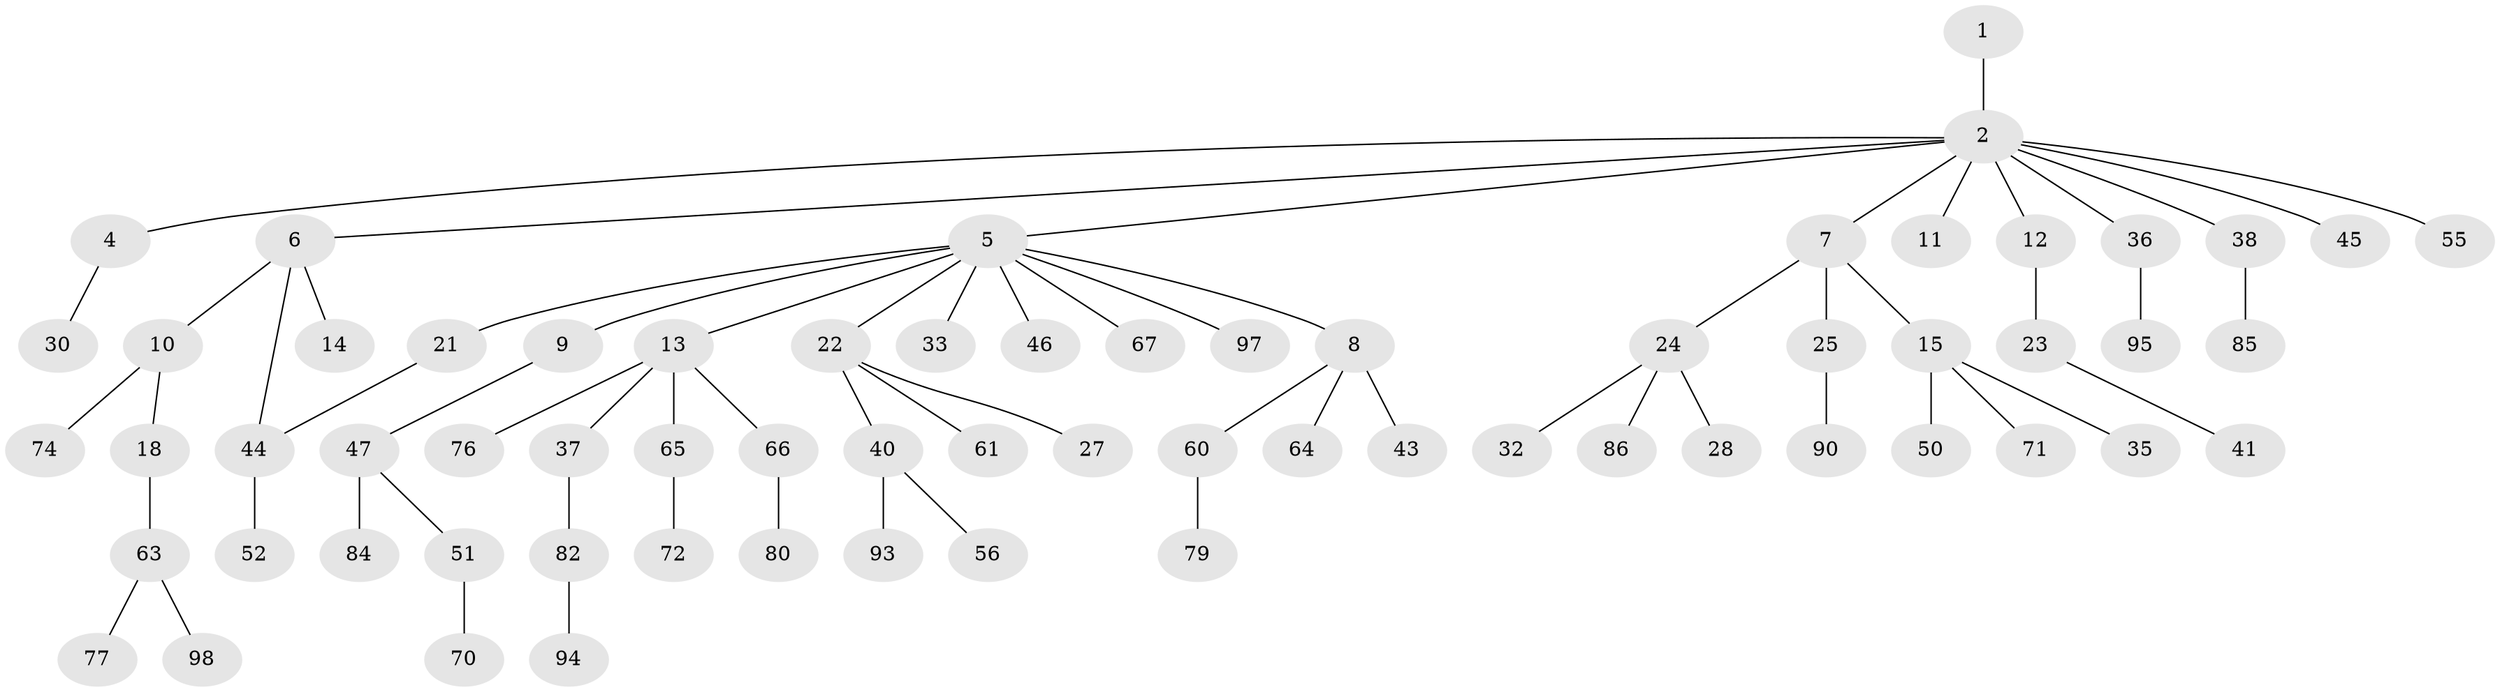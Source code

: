 // original degree distribution, {1: 0.4897959183673469, 6: 0.01020408163265306, 7: 0.01020408163265306, 2: 0.2755102040816326, 8: 0.01020408163265306, 5: 0.04081632653061224, 4: 0.05102040816326531, 3: 0.11224489795918367}
// Generated by graph-tools (version 1.1) at 2025/41/03/06/25 10:41:29]
// undirected, 66 vertices, 66 edges
graph export_dot {
graph [start="1"]
  node [color=gray90,style=filled];
  1;
  2 [super="+3"];
  4 [super="+16"];
  5 [super="+17"];
  6 [super="+20"];
  7 [super="+49"];
  8 [super="+34"];
  9 [super="+39"];
  10 [super="+81"];
  11 [super="+58"];
  12 [super="+29"];
  13 [super="+19"];
  14;
  15 [super="+48"];
  18 [super="+26"];
  21;
  22 [super="+91"];
  23;
  24 [super="+31"];
  25 [super="+42"];
  27 [super="+73"];
  28;
  30 [super="+83"];
  32;
  33;
  35 [super="+57"];
  36 [super="+88"];
  37 [super="+59"];
  38;
  40 [super="+54"];
  41;
  43;
  44 [super="+62"];
  45;
  46;
  47 [super="+75"];
  50 [super="+53"];
  51 [super="+69"];
  52;
  55;
  56;
  60 [super="+96"];
  61;
  63 [super="+87"];
  64;
  65 [super="+68"];
  66 [super="+92"];
  67 [super="+78"];
  70;
  71;
  72;
  74;
  76;
  77;
  79;
  80;
  82 [super="+89"];
  84;
  85;
  86;
  90;
  93;
  94;
  95;
  97;
  98;
  1 -- 2;
  2 -- 12;
  2 -- 38;
  2 -- 45;
  2 -- 55;
  2 -- 4;
  2 -- 5;
  2 -- 6;
  2 -- 7;
  2 -- 36;
  2 -- 11;
  4 -- 30;
  5 -- 8;
  5 -- 9;
  5 -- 13;
  5 -- 21;
  5 -- 33;
  5 -- 67;
  5 -- 97;
  5 -- 46;
  5 -- 22;
  6 -- 10;
  6 -- 14;
  6 -- 44;
  7 -- 15;
  7 -- 24;
  7 -- 25;
  8 -- 60;
  8 -- 64;
  8 -- 43;
  9 -- 47;
  10 -- 18;
  10 -- 74;
  12 -- 23;
  13 -- 37;
  13 -- 65;
  13 -- 66;
  13 -- 76;
  15 -- 35;
  15 -- 50;
  15 -- 71;
  18 -- 63;
  21 -- 44;
  22 -- 27;
  22 -- 40;
  22 -- 61;
  23 -- 41;
  24 -- 28;
  24 -- 32;
  24 -- 86;
  25 -- 90;
  36 -- 95;
  37 -- 82;
  38 -- 85;
  40 -- 56;
  40 -- 93;
  44 -- 52;
  47 -- 51;
  47 -- 84;
  51 -- 70;
  60 -- 79;
  63 -- 77;
  63 -- 98;
  65 -- 72;
  66 -- 80;
  82 -- 94;
}
